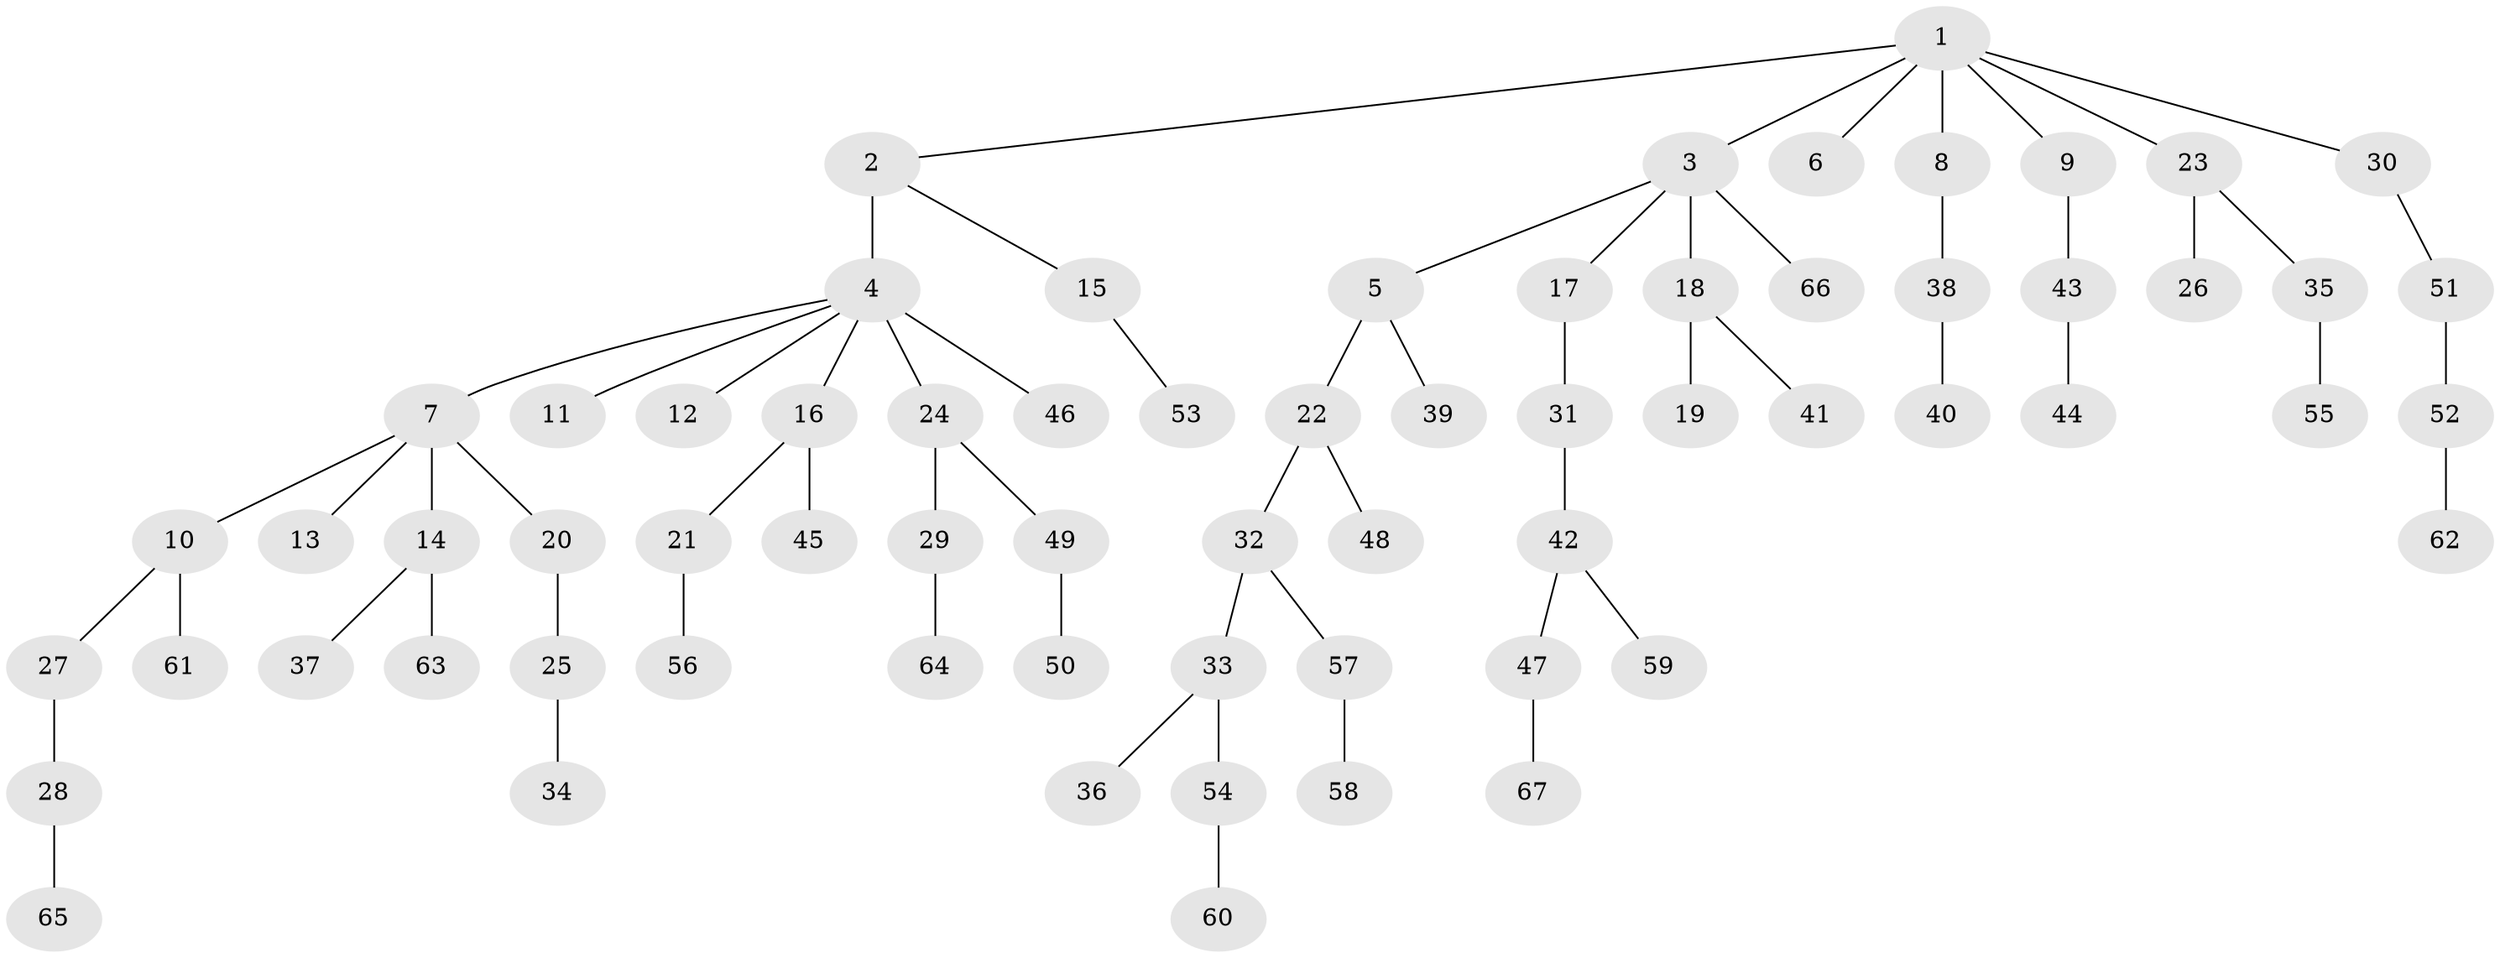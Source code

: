 // original degree distribution, {8: 0.007462686567164179, 7: 0.007462686567164179, 6: 0.014925373134328358, 3: 0.14925373134328357, 2: 0.26119402985074625, 5: 0.029850746268656716, 4: 0.04477611940298507, 1: 0.48507462686567165}
// Generated by graph-tools (version 1.1) at 2025/36/03/09/25 02:36:52]
// undirected, 67 vertices, 66 edges
graph export_dot {
graph [start="1"]
  node [color=gray90,style=filled];
  1;
  2;
  3;
  4;
  5;
  6;
  7;
  8;
  9;
  10;
  11;
  12;
  13;
  14;
  15;
  16;
  17;
  18;
  19;
  20;
  21;
  22;
  23;
  24;
  25;
  26;
  27;
  28;
  29;
  30;
  31;
  32;
  33;
  34;
  35;
  36;
  37;
  38;
  39;
  40;
  41;
  42;
  43;
  44;
  45;
  46;
  47;
  48;
  49;
  50;
  51;
  52;
  53;
  54;
  55;
  56;
  57;
  58;
  59;
  60;
  61;
  62;
  63;
  64;
  65;
  66;
  67;
  1 -- 2 [weight=1.0];
  1 -- 3 [weight=1.0];
  1 -- 6 [weight=1.0];
  1 -- 8 [weight=1.0];
  1 -- 9 [weight=1.0];
  1 -- 23 [weight=1.0];
  1 -- 30 [weight=1.0];
  2 -- 4 [weight=3.0];
  2 -- 15 [weight=1.0];
  3 -- 5 [weight=1.0];
  3 -- 17 [weight=1.0];
  3 -- 18 [weight=1.0];
  3 -- 66 [weight=1.0];
  4 -- 7 [weight=1.0];
  4 -- 11 [weight=1.0];
  4 -- 12 [weight=1.0];
  4 -- 16 [weight=1.0];
  4 -- 24 [weight=1.0];
  4 -- 46 [weight=1.0];
  5 -- 22 [weight=2.0];
  5 -- 39 [weight=1.0];
  7 -- 10 [weight=1.0];
  7 -- 13 [weight=1.0];
  7 -- 14 [weight=1.0];
  7 -- 20 [weight=1.0];
  8 -- 38 [weight=1.0];
  9 -- 43 [weight=3.0];
  10 -- 27 [weight=1.0];
  10 -- 61 [weight=1.0];
  14 -- 37 [weight=1.0];
  14 -- 63 [weight=1.0];
  15 -- 53 [weight=1.0];
  16 -- 21 [weight=1.0];
  16 -- 45 [weight=1.0];
  17 -- 31 [weight=1.0];
  18 -- 19 [weight=1.0];
  18 -- 41 [weight=1.0];
  20 -- 25 [weight=1.0];
  21 -- 56 [weight=1.0];
  22 -- 32 [weight=1.0];
  22 -- 48 [weight=1.0];
  23 -- 26 [weight=2.0];
  23 -- 35 [weight=1.0];
  24 -- 29 [weight=1.0];
  24 -- 49 [weight=1.0];
  25 -- 34 [weight=1.0];
  27 -- 28 [weight=1.0];
  28 -- 65 [weight=1.0];
  29 -- 64 [weight=1.0];
  30 -- 51 [weight=1.0];
  31 -- 42 [weight=1.0];
  32 -- 33 [weight=1.0];
  32 -- 57 [weight=1.0];
  33 -- 36 [weight=1.0];
  33 -- 54 [weight=1.0];
  35 -- 55 [weight=1.0];
  38 -- 40 [weight=1.0];
  42 -- 47 [weight=1.0];
  42 -- 59 [weight=1.0];
  43 -- 44 [weight=1.0];
  47 -- 67 [weight=1.0];
  49 -- 50 [weight=1.0];
  51 -- 52 [weight=1.0];
  52 -- 62 [weight=1.0];
  54 -- 60 [weight=1.0];
  57 -- 58 [weight=1.0];
}
